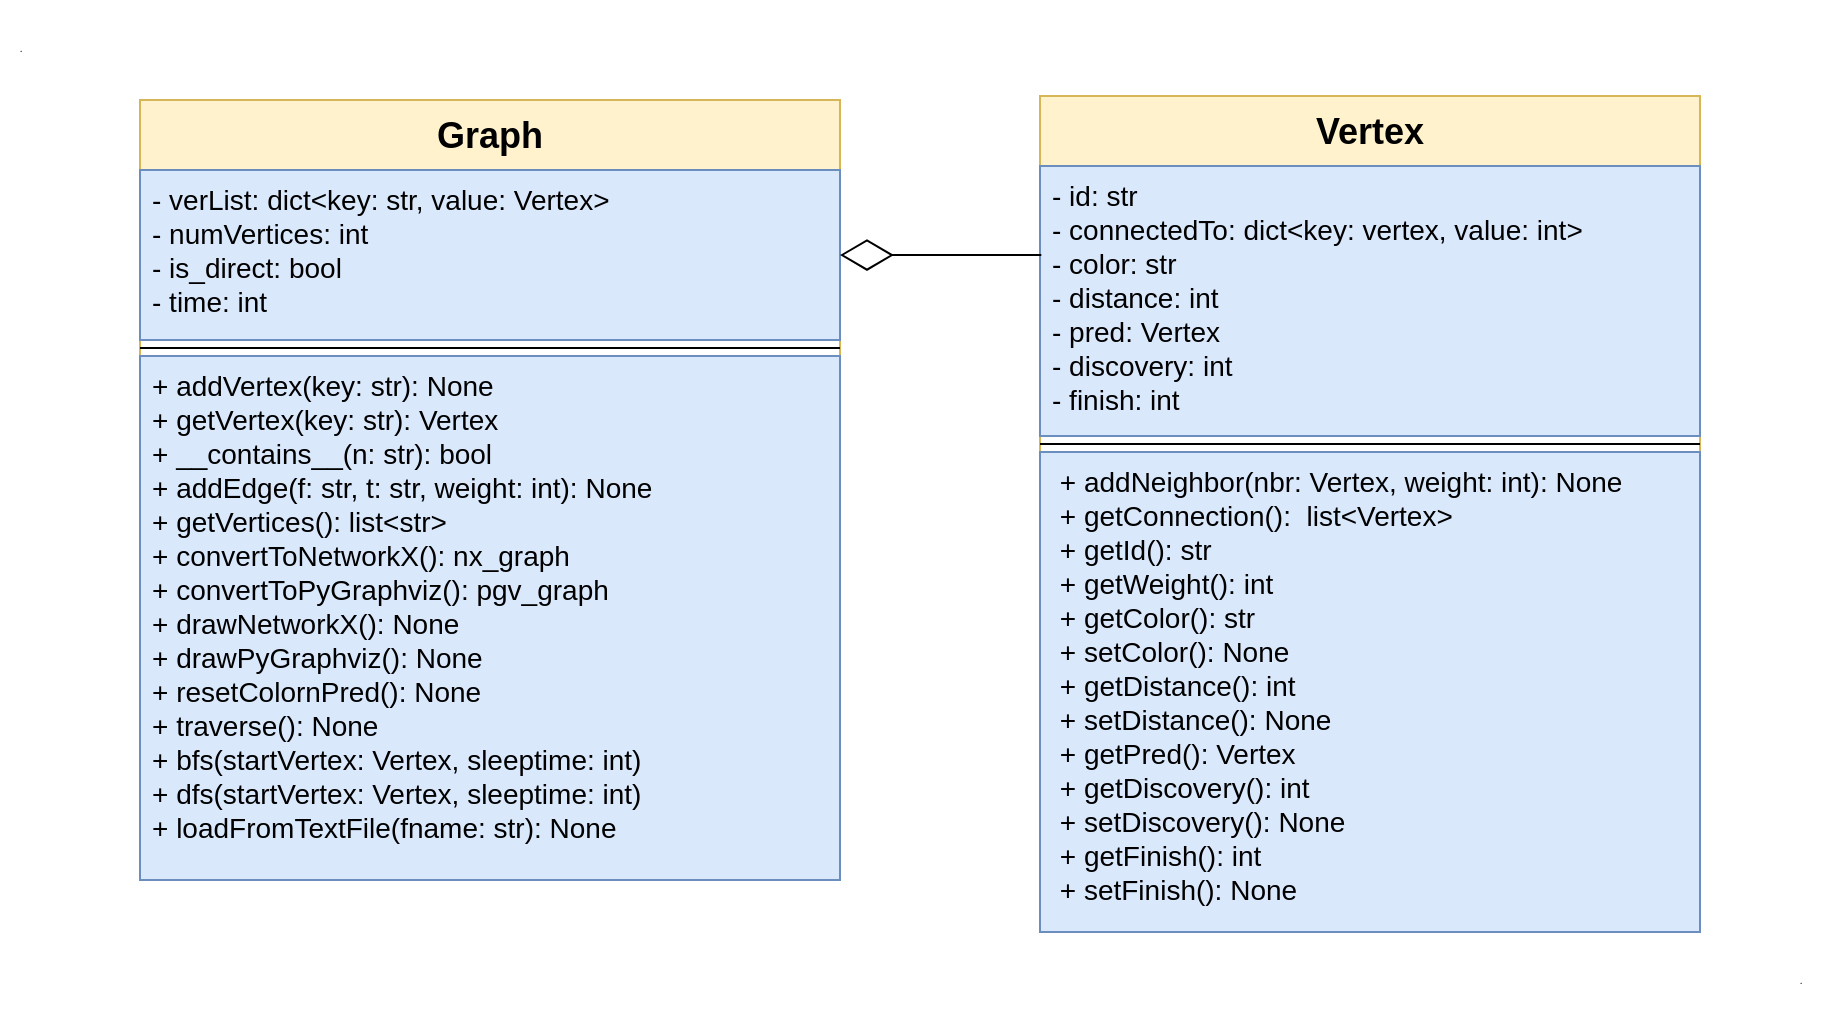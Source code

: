 <mxfile version="20.8.23" type="device"><diagram name="Page-1" id="LPkS7vpicFhyzpWAxF9p"><mxGraphModel dx="1804" dy="591" grid="1" gridSize="10" guides="1" tooltips="1" connect="1" arrows="1" fold="1" page="1" pageScale="1" pageWidth="850" pageHeight="1100" math="0" shadow="0"><root><mxCell id="0"/><mxCell id="1" parent="0"/><mxCell id="Oybi8aNkzvWaLlfmeOz1-9" value="Graph" style="swimlane;fontStyle=1;align=center;verticalAlign=top;childLayout=stackLayout;horizontal=1;startSize=35;horizontalStack=0;resizeParent=1;resizeParentMax=0;resizeLast=0;collapsible=1;marginBottom=0;fontSize=18;fillColor=#fff2cc;strokeColor=#d6b656;" vertex="1" parent="1"><mxGeometry x="-10" y="670" width="350" height="390" as="geometry"/></mxCell><mxCell id="Oybi8aNkzvWaLlfmeOz1-10" value="- verList: dict&lt;key: str, value: Vertex&gt;&#10;- numVertices: int&#10;- is_direct: bool&#10;- time: int" style="text;strokeColor=#6c8ebf;fillColor=#dae8fc;align=left;verticalAlign=top;spacingLeft=4;spacingRight=4;overflow=hidden;rotatable=0;points=[[0,0.5],[1,0.5]];portConstraint=eastwest;fontSize=14;" vertex="1" parent="Oybi8aNkzvWaLlfmeOz1-9"><mxGeometry y="35" width="350" height="85" as="geometry"/></mxCell><mxCell id="Oybi8aNkzvWaLlfmeOz1-11" value="" style="line;strokeWidth=1;fillColor=none;align=left;verticalAlign=middle;spacingTop=-1;spacingLeft=3;spacingRight=3;rotatable=0;labelPosition=right;points=[];portConstraint=eastwest;" vertex="1" parent="Oybi8aNkzvWaLlfmeOz1-9"><mxGeometry y="120" width="350" height="8" as="geometry"/></mxCell><mxCell id="Oybi8aNkzvWaLlfmeOz1-12" value="+ addVertex(key: str): None&#10;+ getVertex(key: str): Vertex&#10;+ __contains__(n: str): bool&#10;+ addEdge(f: str, t: str, weight: int): None&#10;+ getVertices(): list&lt;str&gt;&#10;+ convertToNetworkX(): nx_graph&#10;+ convertToPyGraphviz(): pgv_graph&#10;+ drawNetworkX(): None&#10;+ drawPyGraphviz(): None&#10;+ resetColornPred(): None&#10;+ traverse(): None&#10;+ bfs(startVertex: Vertex, sleeptime: int)&#10;+ dfs(startVertex: Vertex, sleeptime: int)&#10;+ loadFromTextFile(fname: str): None" style="text;strokeColor=#6c8ebf;fillColor=#dae8fc;align=left;verticalAlign=top;spacingLeft=4;spacingRight=4;overflow=hidden;rotatable=0;points=[[0,0.5],[1,0.5]];portConstraint=eastwest;fontSize=14;" vertex="1" parent="Oybi8aNkzvWaLlfmeOz1-9"><mxGeometry y="128" width="350" height="262" as="geometry"/></mxCell><mxCell id="Oybi8aNkzvWaLlfmeOz1-13" value="Vertex" style="swimlane;fontStyle=1;align=center;verticalAlign=top;childLayout=stackLayout;horizontal=1;startSize=35;horizontalStack=0;resizeParent=1;resizeParentMax=0;resizeLast=0;collapsible=1;marginBottom=0;fontSize=18;fillColor=#fff2cc;strokeColor=#d6b656;" vertex="1" parent="1"><mxGeometry x="440" y="668" width="330" height="418" as="geometry"/></mxCell><mxCell id="Oybi8aNkzvWaLlfmeOz1-14" value="- id: str &#10;- connectedTo: dict&lt;key: vertex, value: int&gt; &#10;- color: str&#10;- distance: int&#10;- pred: Vertex&#10;- discovery: int&#10;- finish: int" style="text;strokeColor=#6c8ebf;fillColor=#dae8fc;align=left;verticalAlign=top;spacingLeft=4;spacingRight=4;overflow=hidden;rotatable=0;points=[[0,0.5],[1,0.5]];portConstraint=eastwest;fontSize=14;" vertex="1" parent="Oybi8aNkzvWaLlfmeOz1-13"><mxGeometry y="35" width="330" height="135" as="geometry"/></mxCell><mxCell id="Oybi8aNkzvWaLlfmeOz1-15" value="" style="line;strokeWidth=1;fillColor=none;align=left;verticalAlign=middle;spacingTop=-1;spacingLeft=3;spacingRight=3;rotatable=0;labelPosition=right;points=[];portConstraint=eastwest;" vertex="1" parent="Oybi8aNkzvWaLlfmeOz1-13"><mxGeometry y="170" width="330" height="8" as="geometry"/></mxCell><mxCell id="Oybi8aNkzvWaLlfmeOz1-16" value=" + addNeighbor(nbr: Vertex, weight: int): None&#10; + getConnection():  list&lt;Vertex&gt;&#10; + getId(): str&#10; + getWeight(): int&#10; + getColor(): str&#10; + setColor(): None&#10; + getDistance(): int&#10; + setDistance(): None&#10; + getPred(): Vertex&#10; + getDiscovery(): int&#10; + setDiscovery(): None&#10; + getFinish(): int&#10; + setFinish(): None" style="text;strokeColor=#6c8ebf;fillColor=#dae8fc;align=left;verticalAlign=top;spacingLeft=4;spacingRight=4;overflow=hidden;rotatable=0;points=[[0,0.5],[1,0.5]];portConstraint=eastwest;fontSize=14;" vertex="1" parent="Oybi8aNkzvWaLlfmeOz1-13"><mxGeometry y="178" width="330" height="240" as="geometry"/></mxCell><mxCell id="Oybi8aNkzvWaLlfmeOz1-18" value="" style="endArrow=diamondThin;endFill=0;endSize=24;html=1;rounded=0;exitX=0.002;exitY=0.33;exitDx=0;exitDy=0;entryX=1;entryY=0.5;entryDx=0;entryDy=0;exitPerimeter=0;" edge="1" parent="1" source="Oybi8aNkzvWaLlfmeOz1-14" target="Oybi8aNkzvWaLlfmeOz1-10"><mxGeometry width="160" relative="1" as="geometry"><mxPoint x="440" y="772" as="sourcePoint"/><mxPoint x="350" y="770" as="targetPoint"/></mxGeometry></mxCell><mxCell id="Oybi8aNkzvWaLlfmeOz1-19" value="&lt;font style=&quot;font-size: 5px;&quot;&gt;.&lt;/font&gt;" style="text;html=1;align=center;verticalAlign=middle;resizable=0;points=[];autosize=1;strokeColor=none;fillColor=none;fontSize=18;" vertex="1" parent="1"><mxGeometry x="-80" y="620" width="20" height="40" as="geometry"/></mxCell><mxCell id="Oybi8aNkzvWaLlfmeOz1-20" value="&lt;font style=&quot;font-size: 5px;&quot;&gt;.&lt;/font&gt;" style="text;html=1;align=center;verticalAlign=middle;resizable=0;points=[];autosize=1;strokeColor=none;fillColor=none;fontSize=18;" vertex="1" parent="1"><mxGeometry x="810" y="1086" width="20" height="40" as="geometry"/></mxCell></root></mxGraphModel></diagram></mxfile>